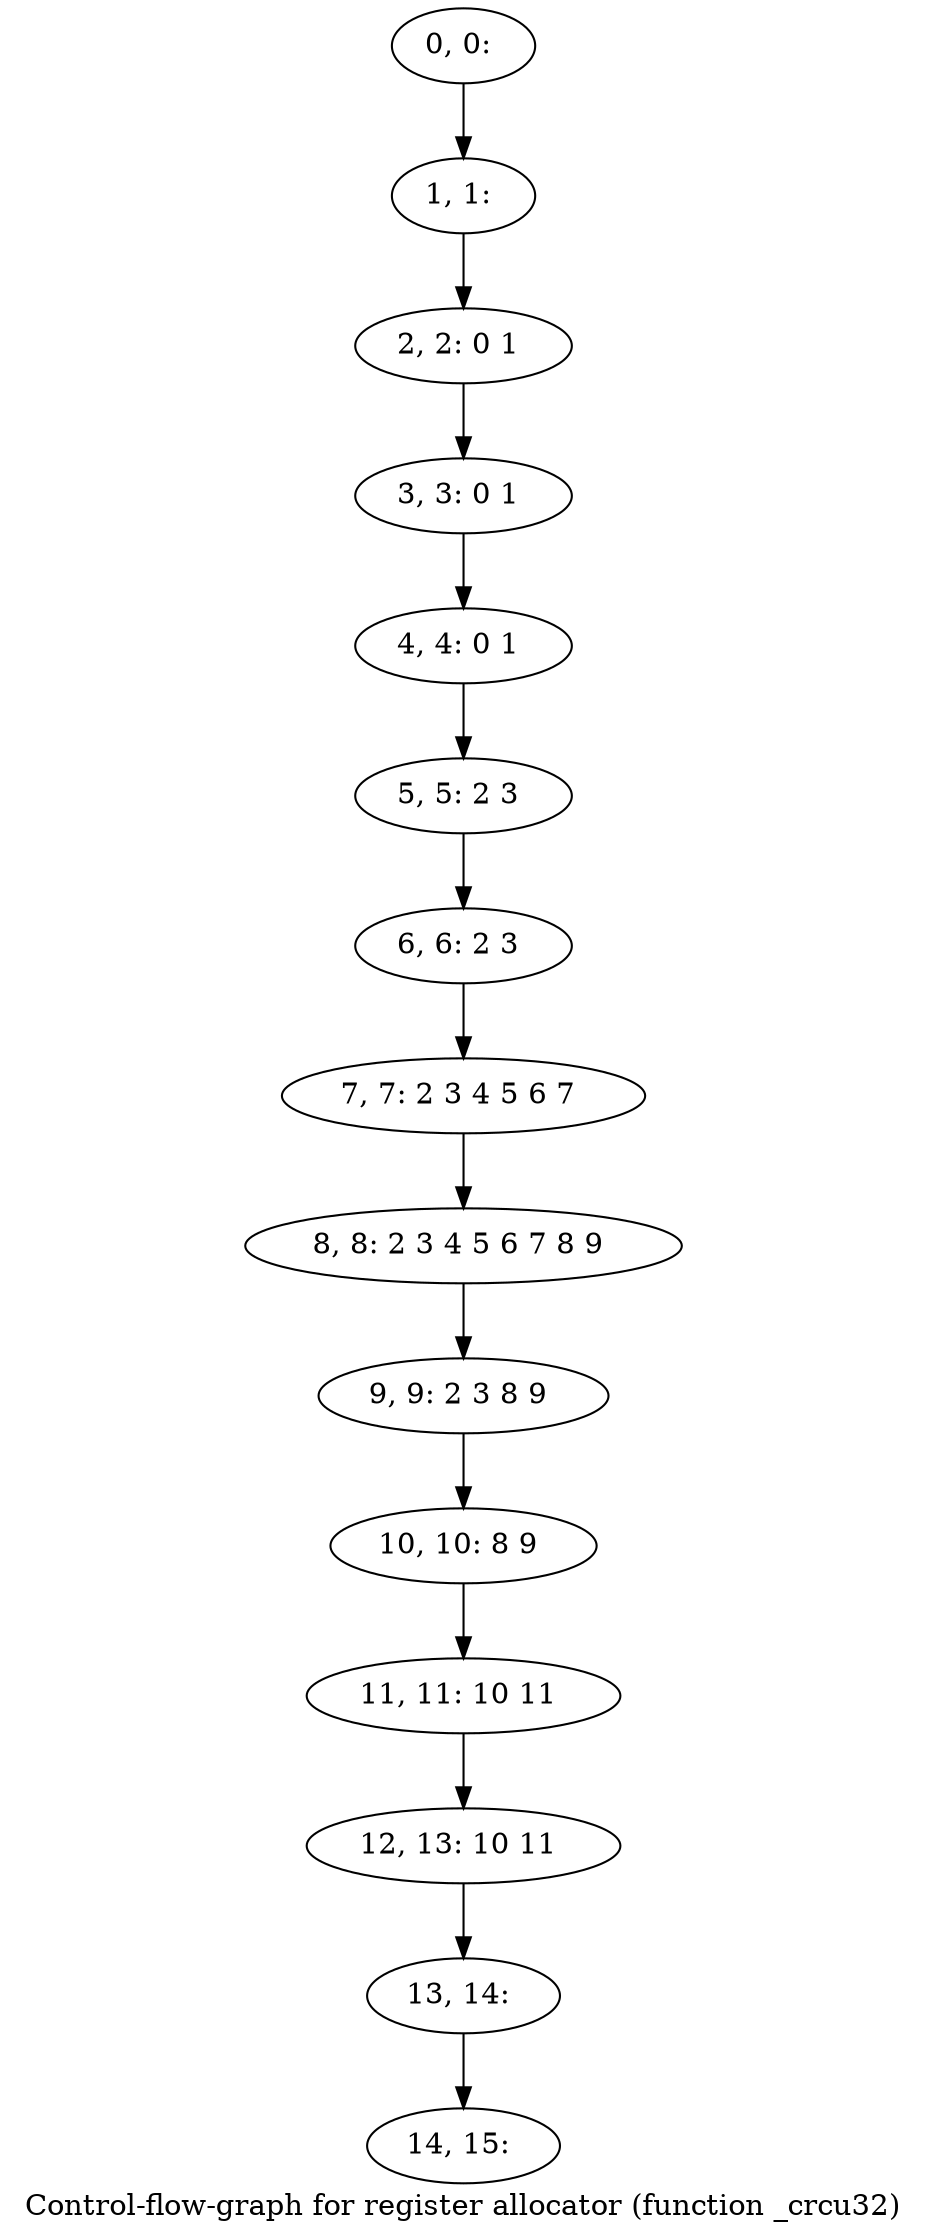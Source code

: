 digraph G {
graph [label="Control-flow-graph for register allocator (function _crcu32)"]
0[label="0, 0: "];
1[label="1, 1: "];
2[label="2, 2: 0 1 "];
3[label="3, 3: 0 1 "];
4[label="4, 4: 0 1 "];
5[label="5, 5: 2 3 "];
6[label="6, 6: 2 3 "];
7[label="7, 7: 2 3 4 5 6 7 "];
8[label="8, 8: 2 3 4 5 6 7 8 9 "];
9[label="9, 9: 2 3 8 9 "];
10[label="10, 10: 8 9 "];
11[label="11, 11: 10 11 "];
12[label="12, 13: 10 11 "];
13[label="13, 14: "];
14[label="14, 15: "];
0->1 ;
1->2 ;
2->3 ;
3->4 ;
4->5 ;
5->6 ;
6->7 ;
7->8 ;
8->9 ;
9->10 ;
10->11 ;
11->12 ;
12->13 ;
13->14 ;
}
